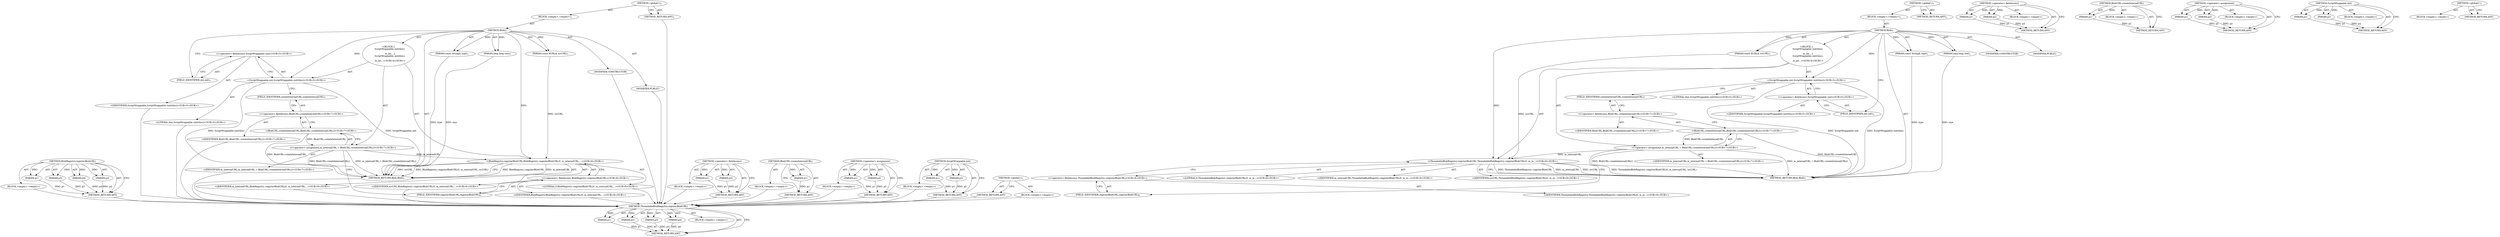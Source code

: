digraph "&lt;global&gt;" {
vulnerable_77 [label=<(METHOD,ThreadableBlobRegistry.registerBlobURL)>];
vulnerable_78 [label=<(PARAM,p1)>];
vulnerable_79 [label=<(PARAM,p2)>];
vulnerable_80 [label=<(PARAM,p3)>];
vulnerable_81 [label=<(PARAM,p4)>];
vulnerable_82 [label=<(BLOCK,&lt;empty&gt;,&lt;empty&gt;)>];
vulnerable_83 [label=<(METHOD_RETURN,ANY)>];
vulnerable_6 [label=<(METHOD,&lt;global&gt;)<SUB>1</SUB>>];
vulnerable_7 [label=<(BLOCK,&lt;empty&gt;,&lt;empty&gt;)<SUB>1</SUB>>];
vulnerable_8 [label=<(METHOD,Blob)<SUB>1</SUB>>];
vulnerable_9 [label=<(PARAM,const KURL&amp; srcURL)<SUB>1</SUB>>];
vulnerable_10 [label=<(PARAM,const String&amp; type)<SUB>1</SUB>>];
vulnerable_11 [label=<(PARAM,long long size)<SUB>1</SUB>>];
vulnerable_12 [label="<(BLOCK,{
    ScriptWrappable::init(this);
 
     m_int...,{
    ScriptWrappable::init(this);
 
     m_int...)<SUB>4</SUB>>"];
vulnerable_13 [label="<(ScriptWrappable.init,ScriptWrappable::init(this))<SUB>5</SUB>>"];
vulnerable_14 [label="<(&lt;operator&gt;.fieldAccess,ScriptWrappable::init)<SUB>5</SUB>>"];
vulnerable_15 [label="<(IDENTIFIER,ScriptWrappable,ScriptWrappable::init(this))<SUB>5</SUB>>"];
vulnerable_16 [label=<(FIELD_IDENTIFIER,init,init)<SUB>5</SUB>>];
vulnerable_17 [label="<(LITERAL,this,ScriptWrappable::init(this))<SUB>5</SUB>>"];
vulnerable_18 [label="<(&lt;operator&gt;.assignment,m_internalURL = BlobURL::createInternalURL())<SUB>7</SUB>>"];
vulnerable_19 [label="<(IDENTIFIER,m_internalURL,m_internalURL = BlobURL::createInternalURL())<SUB>7</SUB>>"];
vulnerable_20 [label="<(BlobURL.createInternalURL,BlobURL::createInternalURL())<SUB>7</SUB>>"];
vulnerable_21 [label="<(&lt;operator&gt;.fieldAccess,BlobURL::createInternalURL)<SUB>7</SUB>>"];
vulnerable_22 [label="<(IDENTIFIER,BlobURL,BlobURL::createInternalURL())<SUB>7</SUB>>"];
vulnerable_23 [label=<(FIELD_IDENTIFIER,createInternalURL,createInternalURL)<SUB>7</SUB>>];
vulnerable_24 [label="<(ThreadableBlobRegistry.registerBlobURL,ThreadableBlobRegistry::registerBlobURL(0, m_in...)<SUB>8</SUB>>"];
vulnerable_25 [label="<(&lt;operator&gt;.fieldAccess,ThreadableBlobRegistry::registerBlobURL)<SUB>8</SUB>>"];
vulnerable_26 [label="<(IDENTIFIER,ThreadableBlobRegistry,ThreadableBlobRegistry::registerBlobURL(0, m_in...)<SUB>8</SUB>>"];
vulnerable_27 [label=<(FIELD_IDENTIFIER,registerBlobURL,registerBlobURL)<SUB>8</SUB>>];
vulnerable_28 [label="<(LITERAL,0,ThreadableBlobRegistry::registerBlobURL(0, m_in...)<SUB>8</SUB>>"];
vulnerable_29 [label="<(IDENTIFIER,m_internalURL,ThreadableBlobRegistry::registerBlobURL(0, m_in...)<SUB>8</SUB>>"];
vulnerable_30 [label="<(IDENTIFIER,srcURL,ThreadableBlobRegistry::registerBlobURL(0, m_in...)<SUB>8</SUB>>"];
vulnerable_31 [label=<(MODIFIER,CONSTRUCTOR)>];
vulnerable_32 [label=<(MODIFIER,PUBLIC)>];
vulnerable_33 [label=<(METHOD_RETURN,Blob.Blob)<SUB>1</SUB>>];
vulnerable_35 [label=<(METHOD_RETURN,ANY)<SUB>1</SUB>>];
vulnerable_63 [label=<(METHOD,&lt;operator&gt;.fieldAccess)>];
vulnerable_64 [label=<(PARAM,p1)>];
vulnerable_65 [label=<(PARAM,p2)>];
vulnerable_66 [label=<(BLOCK,&lt;empty&gt;,&lt;empty&gt;)>];
vulnerable_67 [label=<(METHOD_RETURN,ANY)>];
vulnerable_73 [label=<(METHOD,BlobURL.createInternalURL)>];
vulnerable_74 [label=<(PARAM,p1)>];
vulnerable_75 [label=<(BLOCK,&lt;empty&gt;,&lt;empty&gt;)>];
vulnerable_76 [label=<(METHOD_RETURN,ANY)>];
vulnerable_68 [label=<(METHOD,&lt;operator&gt;.assignment)>];
vulnerable_69 [label=<(PARAM,p1)>];
vulnerable_70 [label=<(PARAM,p2)>];
vulnerable_71 [label=<(BLOCK,&lt;empty&gt;,&lt;empty&gt;)>];
vulnerable_72 [label=<(METHOD_RETURN,ANY)>];
vulnerable_58 [label=<(METHOD,ScriptWrappable.init)>];
vulnerable_59 [label=<(PARAM,p1)>];
vulnerable_60 [label=<(PARAM,p2)>];
vulnerable_61 [label=<(BLOCK,&lt;empty&gt;,&lt;empty&gt;)>];
vulnerable_62 [label=<(METHOD_RETURN,ANY)>];
vulnerable_52 [label=<(METHOD,&lt;global&gt;)<SUB>1</SUB>>];
vulnerable_53 [label=<(BLOCK,&lt;empty&gt;,&lt;empty&gt;)>];
vulnerable_54 [label=<(METHOD_RETURN,ANY)>];
fixed_77 [label=<(METHOD,BlobRegistry.registerBlobURL)>];
fixed_78 [label=<(PARAM,p1)>];
fixed_79 [label=<(PARAM,p2)>];
fixed_80 [label=<(PARAM,p3)>];
fixed_81 [label=<(PARAM,p4)>];
fixed_82 [label=<(BLOCK,&lt;empty&gt;,&lt;empty&gt;)>];
fixed_83 [label=<(METHOD_RETURN,ANY)>];
fixed_6 [label=<(METHOD,&lt;global&gt;)<SUB>1</SUB>>];
fixed_7 [label=<(BLOCK,&lt;empty&gt;,&lt;empty&gt;)<SUB>1</SUB>>];
fixed_8 [label=<(METHOD,Blob)<SUB>1</SUB>>];
fixed_9 [label=<(PARAM,const KURL&amp; srcURL)<SUB>1</SUB>>];
fixed_10 [label=<(PARAM,const String&amp; type)<SUB>1</SUB>>];
fixed_11 [label=<(PARAM,long long size)<SUB>1</SUB>>];
fixed_12 [label="<(BLOCK,{
    ScriptWrappable::init(this);
 
     m_int...,{
    ScriptWrappable::init(this);
 
     m_int...)<SUB>4</SUB>>"];
fixed_13 [label="<(ScriptWrappable.init,ScriptWrappable::init(this))<SUB>5</SUB>>"];
fixed_14 [label="<(&lt;operator&gt;.fieldAccess,ScriptWrappable::init)<SUB>5</SUB>>"];
fixed_15 [label="<(IDENTIFIER,ScriptWrappable,ScriptWrappable::init(this))<SUB>5</SUB>>"];
fixed_16 [label=<(FIELD_IDENTIFIER,init,init)<SUB>5</SUB>>];
fixed_17 [label="<(LITERAL,this,ScriptWrappable::init(this))<SUB>5</SUB>>"];
fixed_18 [label="<(&lt;operator&gt;.assignment,m_internalURL = BlobURL::createInternalURL())<SUB>7</SUB>>"];
fixed_19 [label="<(IDENTIFIER,m_internalURL,m_internalURL = BlobURL::createInternalURL())<SUB>7</SUB>>"];
fixed_20 [label="<(BlobURL.createInternalURL,BlobURL::createInternalURL())<SUB>7</SUB>>"];
fixed_21 [label="<(&lt;operator&gt;.fieldAccess,BlobURL::createInternalURL)<SUB>7</SUB>>"];
fixed_22 [label="<(IDENTIFIER,BlobURL,BlobURL::createInternalURL())<SUB>7</SUB>>"];
fixed_23 [label=<(FIELD_IDENTIFIER,createInternalURL,createInternalURL)<SUB>7</SUB>>];
fixed_24 [label="<(BlobRegistry.registerBlobURL,BlobRegistry::registerBlobURL(0, m_internalURL,...)<SUB>8</SUB>>"];
fixed_25 [label="<(&lt;operator&gt;.fieldAccess,BlobRegistry::registerBlobURL)<SUB>8</SUB>>"];
fixed_26 [label="<(IDENTIFIER,BlobRegistry,BlobRegistry::registerBlobURL(0, m_internalURL,...)<SUB>8</SUB>>"];
fixed_27 [label=<(FIELD_IDENTIFIER,registerBlobURL,registerBlobURL)<SUB>8</SUB>>];
fixed_28 [label="<(LITERAL,0,BlobRegistry::registerBlobURL(0, m_internalURL,...)<SUB>8</SUB>>"];
fixed_29 [label="<(IDENTIFIER,m_internalURL,BlobRegistry::registerBlobURL(0, m_internalURL,...)<SUB>8</SUB>>"];
fixed_30 [label="<(IDENTIFIER,srcURL,BlobRegistry::registerBlobURL(0, m_internalURL,...)<SUB>8</SUB>>"];
fixed_31 [label=<(MODIFIER,CONSTRUCTOR)>];
fixed_32 [label=<(MODIFIER,PUBLIC)>];
fixed_33 [label=<(METHOD_RETURN,Blob.Blob)<SUB>1</SUB>>];
fixed_35 [label=<(METHOD_RETURN,ANY)<SUB>1</SUB>>];
fixed_63 [label=<(METHOD,&lt;operator&gt;.fieldAccess)>];
fixed_64 [label=<(PARAM,p1)>];
fixed_65 [label=<(PARAM,p2)>];
fixed_66 [label=<(BLOCK,&lt;empty&gt;,&lt;empty&gt;)>];
fixed_67 [label=<(METHOD_RETURN,ANY)>];
fixed_73 [label=<(METHOD,BlobURL.createInternalURL)>];
fixed_74 [label=<(PARAM,p1)>];
fixed_75 [label=<(BLOCK,&lt;empty&gt;,&lt;empty&gt;)>];
fixed_76 [label=<(METHOD_RETURN,ANY)>];
fixed_68 [label=<(METHOD,&lt;operator&gt;.assignment)>];
fixed_69 [label=<(PARAM,p1)>];
fixed_70 [label=<(PARAM,p2)>];
fixed_71 [label=<(BLOCK,&lt;empty&gt;,&lt;empty&gt;)>];
fixed_72 [label=<(METHOD_RETURN,ANY)>];
fixed_58 [label=<(METHOD,ScriptWrappable.init)>];
fixed_59 [label=<(PARAM,p1)>];
fixed_60 [label=<(PARAM,p2)>];
fixed_61 [label=<(BLOCK,&lt;empty&gt;,&lt;empty&gt;)>];
fixed_62 [label=<(METHOD_RETURN,ANY)>];
fixed_52 [label=<(METHOD,&lt;global&gt;)<SUB>1</SUB>>];
fixed_53 [label=<(BLOCK,&lt;empty&gt;,&lt;empty&gt;)>];
fixed_54 [label=<(METHOD_RETURN,ANY)>];
vulnerable_77 -> vulnerable_78  [key=0, label="AST: "];
vulnerable_77 -> vulnerable_78  [key=1, label="DDG: "];
vulnerable_77 -> vulnerable_82  [key=0, label="AST: "];
vulnerable_77 -> vulnerable_79  [key=0, label="AST: "];
vulnerable_77 -> vulnerable_79  [key=1, label="DDG: "];
vulnerable_77 -> vulnerable_83  [key=0, label="AST: "];
vulnerable_77 -> vulnerable_83  [key=1, label="CFG: "];
vulnerable_77 -> vulnerable_80  [key=0, label="AST: "];
vulnerable_77 -> vulnerable_80  [key=1, label="DDG: "];
vulnerable_77 -> vulnerable_81  [key=0, label="AST: "];
vulnerable_77 -> vulnerable_81  [key=1, label="DDG: "];
vulnerable_78 -> vulnerable_83  [key=0, label="DDG: p1"];
vulnerable_79 -> vulnerable_83  [key=0, label="DDG: p2"];
vulnerable_80 -> vulnerable_83  [key=0, label="DDG: p3"];
vulnerable_81 -> vulnerable_83  [key=0, label="DDG: p4"];
vulnerable_6 -> vulnerable_7  [key=0, label="AST: "];
vulnerable_6 -> vulnerable_35  [key=0, label="AST: "];
vulnerable_6 -> vulnerable_35  [key=1, label="CFG: "];
vulnerable_7 -> vulnerable_8  [key=0, label="AST: "];
vulnerable_8 -> vulnerable_9  [key=0, label="AST: "];
vulnerable_8 -> vulnerable_9  [key=1, label="DDG: "];
vulnerable_8 -> vulnerable_10  [key=0, label="AST: "];
vulnerable_8 -> vulnerable_10  [key=1, label="DDG: "];
vulnerable_8 -> vulnerable_11  [key=0, label="AST: "];
vulnerable_8 -> vulnerable_11  [key=1, label="DDG: "];
vulnerable_8 -> vulnerable_12  [key=0, label="AST: "];
vulnerable_8 -> vulnerable_31  [key=0, label="AST: "];
vulnerable_8 -> vulnerable_32  [key=0, label="AST: "];
vulnerable_8 -> vulnerable_33  [key=0, label="AST: "];
vulnerable_8 -> vulnerable_16  [key=0, label="CFG: "];
vulnerable_8 -> vulnerable_13  [key=0, label="DDG: "];
vulnerable_8 -> vulnerable_24  [key=0, label="DDG: "];
vulnerable_9 -> vulnerable_24  [key=0, label="DDG: srcURL"];
vulnerable_10 -> vulnerable_33  [key=0, label="DDG: type"];
vulnerable_11 -> vulnerable_33  [key=0, label="DDG: size"];
vulnerable_12 -> vulnerable_13  [key=0, label="AST: "];
vulnerable_12 -> vulnerable_18  [key=0, label="AST: "];
vulnerable_12 -> vulnerable_24  [key=0, label="AST: "];
vulnerable_13 -> vulnerable_14  [key=0, label="AST: "];
vulnerable_13 -> vulnerable_17  [key=0, label="AST: "];
vulnerable_13 -> vulnerable_23  [key=0, label="CFG: "];
vulnerable_13 -> vulnerable_33  [key=0, label="DDG: ScriptWrappable::init"];
vulnerable_13 -> vulnerable_33  [key=1, label="DDG: ScriptWrappable::init(this)"];
vulnerable_14 -> vulnerable_15  [key=0, label="AST: "];
vulnerable_14 -> vulnerable_16  [key=0, label="AST: "];
vulnerable_14 -> vulnerable_13  [key=0, label="CFG: "];
vulnerable_16 -> vulnerable_14  [key=0, label="CFG: "];
vulnerable_18 -> vulnerable_19  [key=0, label="AST: "];
vulnerable_18 -> vulnerable_20  [key=0, label="AST: "];
vulnerable_18 -> vulnerable_27  [key=0, label="CFG: "];
vulnerable_18 -> vulnerable_33  [key=0, label="DDG: BlobURL::createInternalURL()"];
vulnerable_18 -> vulnerable_33  [key=1, label="DDG: m_internalURL = BlobURL::createInternalURL()"];
vulnerable_18 -> vulnerable_24  [key=0, label="DDG: m_internalURL"];
vulnerable_20 -> vulnerable_21  [key=0, label="AST: "];
vulnerable_20 -> vulnerable_18  [key=0, label="CFG: "];
vulnerable_20 -> vulnerable_18  [key=1, label="DDG: BlobURL::createInternalURL"];
vulnerable_20 -> vulnerable_33  [key=0, label="DDG: BlobURL::createInternalURL"];
vulnerable_21 -> vulnerable_22  [key=0, label="AST: "];
vulnerable_21 -> vulnerable_23  [key=0, label="AST: "];
vulnerable_21 -> vulnerable_20  [key=0, label="CFG: "];
vulnerable_23 -> vulnerable_21  [key=0, label="CFG: "];
vulnerable_24 -> vulnerable_25  [key=0, label="AST: "];
vulnerable_24 -> vulnerable_28  [key=0, label="AST: "];
vulnerable_24 -> vulnerable_29  [key=0, label="AST: "];
vulnerable_24 -> vulnerable_30  [key=0, label="AST: "];
vulnerable_24 -> vulnerable_33  [key=0, label="CFG: "];
vulnerable_24 -> vulnerable_33  [key=1, label="DDG: ThreadableBlobRegistry::registerBlobURL"];
vulnerable_24 -> vulnerable_33  [key=2, label="DDG: m_internalURL"];
vulnerable_24 -> vulnerable_33  [key=3, label="DDG: srcURL"];
vulnerable_24 -> vulnerable_33  [key=4, label="DDG: ThreadableBlobRegistry::registerBlobURL(0, m_internalURL, srcURL)"];
vulnerable_25 -> vulnerable_26  [key=0, label="AST: "];
vulnerable_25 -> vulnerable_27  [key=0, label="AST: "];
vulnerable_25 -> vulnerable_24  [key=0, label="CFG: "];
vulnerable_27 -> vulnerable_25  [key=0, label="CFG: "];
vulnerable_63 -> vulnerable_64  [key=0, label="AST: "];
vulnerable_63 -> vulnerable_64  [key=1, label="DDG: "];
vulnerable_63 -> vulnerable_66  [key=0, label="AST: "];
vulnerable_63 -> vulnerable_65  [key=0, label="AST: "];
vulnerable_63 -> vulnerable_65  [key=1, label="DDG: "];
vulnerable_63 -> vulnerable_67  [key=0, label="AST: "];
vulnerable_63 -> vulnerable_67  [key=1, label="CFG: "];
vulnerable_64 -> vulnerable_67  [key=0, label="DDG: p1"];
vulnerable_65 -> vulnerable_67  [key=0, label="DDG: p2"];
vulnerable_73 -> vulnerable_74  [key=0, label="AST: "];
vulnerable_73 -> vulnerable_74  [key=1, label="DDG: "];
vulnerable_73 -> vulnerable_75  [key=0, label="AST: "];
vulnerable_73 -> vulnerable_76  [key=0, label="AST: "];
vulnerable_73 -> vulnerable_76  [key=1, label="CFG: "];
vulnerable_74 -> vulnerable_76  [key=0, label="DDG: p1"];
vulnerable_68 -> vulnerable_69  [key=0, label="AST: "];
vulnerable_68 -> vulnerable_69  [key=1, label="DDG: "];
vulnerable_68 -> vulnerable_71  [key=0, label="AST: "];
vulnerable_68 -> vulnerable_70  [key=0, label="AST: "];
vulnerable_68 -> vulnerable_70  [key=1, label="DDG: "];
vulnerable_68 -> vulnerable_72  [key=0, label="AST: "];
vulnerable_68 -> vulnerable_72  [key=1, label="CFG: "];
vulnerable_69 -> vulnerable_72  [key=0, label="DDG: p1"];
vulnerable_70 -> vulnerable_72  [key=0, label="DDG: p2"];
vulnerable_58 -> vulnerable_59  [key=0, label="AST: "];
vulnerable_58 -> vulnerable_59  [key=1, label="DDG: "];
vulnerable_58 -> vulnerable_61  [key=0, label="AST: "];
vulnerable_58 -> vulnerable_60  [key=0, label="AST: "];
vulnerable_58 -> vulnerable_60  [key=1, label="DDG: "];
vulnerable_58 -> vulnerable_62  [key=0, label="AST: "];
vulnerable_58 -> vulnerable_62  [key=1, label="CFG: "];
vulnerable_59 -> vulnerable_62  [key=0, label="DDG: p1"];
vulnerable_60 -> vulnerable_62  [key=0, label="DDG: p2"];
vulnerable_52 -> vulnerable_53  [key=0, label="AST: "];
vulnerable_52 -> vulnerable_54  [key=0, label="AST: "];
vulnerable_52 -> vulnerable_54  [key=1, label="CFG: "];
fixed_77 -> fixed_78  [key=0, label="AST: "];
fixed_77 -> fixed_78  [key=1, label="DDG: "];
fixed_77 -> fixed_82  [key=0, label="AST: "];
fixed_77 -> fixed_79  [key=0, label="AST: "];
fixed_77 -> fixed_79  [key=1, label="DDG: "];
fixed_77 -> fixed_83  [key=0, label="AST: "];
fixed_77 -> fixed_83  [key=1, label="CFG: "];
fixed_77 -> fixed_80  [key=0, label="AST: "];
fixed_77 -> fixed_80  [key=1, label="DDG: "];
fixed_77 -> fixed_81  [key=0, label="AST: "];
fixed_77 -> fixed_81  [key=1, label="DDG: "];
fixed_78 -> fixed_83  [key=0, label="DDG: p1"];
fixed_79 -> fixed_83  [key=0, label="DDG: p2"];
fixed_80 -> fixed_83  [key=0, label="DDG: p3"];
fixed_81 -> fixed_83  [key=0, label="DDG: p4"];
fixed_82 -> vulnerable_77  [key=0];
fixed_83 -> vulnerable_77  [key=0];
fixed_6 -> fixed_7  [key=0, label="AST: "];
fixed_6 -> fixed_35  [key=0, label="AST: "];
fixed_6 -> fixed_35  [key=1, label="CFG: "];
fixed_7 -> fixed_8  [key=0, label="AST: "];
fixed_8 -> fixed_9  [key=0, label="AST: "];
fixed_8 -> fixed_9  [key=1, label="DDG: "];
fixed_8 -> fixed_10  [key=0, label="AST: "];
fixed_8 -> fixed_10  [key=1, label="DDG: "];
fixed_8 -> fixed_11  [key=0, label="AST: "];
fixed_8 -> fixed_11  [key=1, label="DDG: "];
fixed_8 -> fixed_12  [key=0, label="AST: "];
fixed_8 -> fixed_31  [key=0, label="AST: "];
fixed_8 -> fixed_32  [key=0, label="AST: "];
fixed_8 -> fixed_33  [key=0, label="AST: "];
fixed_8 -> fixed_16  [key=0, label="CFG: "];
fixed_8 -> fixed_13  [key=0, label="DDG: "];
fixed_8 -> fixed_24  [key=0, label="DDG: "];
fixed_9 -> fixed_24  [key=0, label="DDG: srcURL"];
fixed_10 -> fixed_33  [key=0, label="DDG: type"];
fixed_11 -> fixed_33  [key=0, label="DDG: size"];
fixed_12 -> fixed_13  [key=0, label="AST: "];
fixed_12 -> fixed_18  [key=0, label="AST: "];
fixed_12 -> fixed_24  [key=0, label="AST: "];
fixed_13 -> fixed_14  [key=0, label="AST: "];
fixed_13 -> fixed_17  [key=0, label="AST: "];
fixed_13 -> fixed_23  [key=0, label="CFG: "];
fixed_13 -> fixed_33  [key=0, label="DDG: ScriptWrappable::init"];
fixed_13 -> fixed_33  [key=1, label="DDG: ScriptWrappable::init(this)"];
fixed_14 -> fixed_15  [key=0, label="AST: "];
fixed_14 -> fixed_16  [key=0, label="AST: "];
fixed_14 -> fixed_13  [key=0, label="CFG: "];
fixed_15 -> vulnerable_77  [key=0];
fixed_16 -> fixed_14  [key=0, label="CFG: "];
fixed_17 -> vulnerable_77  [key=0];
fixed_18 -> fixed_19  [key=0, label="AST: "];
fixed_18 -> fixed_20  [key=0, label="AST: "];
fixed_18 -> fixed_27  [key=0, label="CFG: "];
fixed_18 -> fixed_33  [key=0, label="DDG: BlobURL::createInternalURL()"];
fixed_18 -> fixed_33  [key=1, label="DDG: m_internalURL = BlobURL::createInternalURL()"];
fixed_18 -> fixed_24  [key=0, label="DDG: m_internalURL"];
fixed_19 -> vulnerable_77  [key=0];
fixed_20 -> fixed_21  [key=0, label="AST: "];
fixed_20 -> fixed_18  [key=0, label="CFG: "];
fixed_20 -> fixed_18  [key=1, label="DDG: BlobURL::createInternalURL"];
fixed_20 -> fixed_33  [key=0, label="DDG: BlobURL::createInternalURL"];
fixed_21 -> fixed_22  [key=0, label="AST: "];
fixed_21 -> fixed_23  [key=0, label="AST: "];
fixed_21 -> fixed_20  [key=0, label="CFG: "];
fixed_22 -> vulnerable_77  [key=0];
fixed_23 -> fixed_21  [key=0, label="CFG: "];
fixed_24 -> fixed_25  [key=0, label="AST: "];
fixed_24 -> fixed_28  [key=0, label="AST: "];
fixed_24 -> fixed_29  [key=0, label="AST: "];
fixed_24 -> fixed_30  [key=0, label="AST: "];
fixed_24 -> fixed_33  [key=0, label="CFG: "];
fixed_24 -> fixed_33  [key=1, label="DDG: BlobRegistry::registerBlobURL"];
fixed_24 -> fixed_33  [key=2, label="DDG: m_internalURL"];
fixed_24 -> fixed_33  [key=3, label="DDG: srcURL"];
fixed_24 -> fixed_33  [key=4, label="DDG: BlobRegistry::registerBlobURL(0, m_internalURL, srcURL)"];
fixed_25 -> fixed_26  [key=0, label="AST: "];
fixed_25 -> fixed_27  [key=0, label="AST: "];
fixed_25 -> fixed_24  [key=0, label="CFG: "];
fixed_26 -> vulnerable_77  [key=0];
fixed_27 -> fixed_25  [key=0, label="CFG: "];
fixed_28 -> vulnerable_77  [key=0];
fixed_29 -> vulnerable_77  [key=0];
fixed_30 -> vulnerable_77  [key=0];
fixed_31 -> vulnerable_77  [key=0];
fixed_32 -> vulnerable_77  [key=0];
fixed_33 -> vulnerable_77  [key=0];
fixed_35 -> vulnerable_77  [key=0];
fixed_63 -> fixed_64  [key=0, label="AST: "];
fixed_63 -> fixed_64  [key=1, label="DDG: "];
fixed_63 -> fixed_66  [key=0, label="AST: "];
fixed_63 -> fixed_65  [key=0, label="AST: "];
fixed_63 -> fixed_65  [key=1, label="DDG: "];
fixed_63 -> fixed_67  [key=0, label="AST: "];
fixed_63 -> fixed_67  [key=1, label="CFG: "];
fixed_64 -> fixed_67  [key=0, label="DDG: p1"];
fixed_65 -> fixed_67  [key=0, label="DDG: p2"];
fixed_66 -> vulnerable_77  [key=0];
fixed_67 -> vulnerable_77  [key=0];
fixed_73 -> fixed_74  [key=0, label="AST: "];
fixed_73 -> fixed_74  [key=1, label="DDG: "];
fixed_73 -> fixed_75  [key=0, label="AST: "];
fixed_73 -> fixed_76  [key=0, label="AST: "];
fixed_73 -> fixed_76  [key=1, label="CFG: "];
fixed_74 -> fixed_76  [key=0, label="DDG: p1"];
fixed_75 -> vulnerable_77  [key=0];
fixed_76 -> vulnerable_77  [key=0];
fixed_68 -> fixed_69  [key=0, label="AST: "];
fixed_68 -> fixed_69  [key=1, label="DDG: "];
fixed_68 -> fixed_71  [key=0, label="AST: "];
fixed_68 -> fixed_70  [key=0, label="AST: "];
fixed_68 -> fixed_70  [key=1, label="DDG: "];
fixed_68 -> fixed_72  [key=0, label="AST: "];
fixed_68 -> fixed_72  [key=1, label="CFG: "];
fixed_69 -> fixed_72  [key=0, label="DDG: p1"];
fixed_70 -> fixed_72  [key=0, label="DDG: p2"];
fixed_71 -> vulnerable_77  [key=0];
fixed_72 -> vulnerable_77  [key=0];
fixed_58 -> fixed_59  [key=0, label="AST: "];
fixed_58 -> fixed_59  [key=1, label="DDG: "];
fixed_58 -> fixed_61  [key=0, label="AST: "];
fixed_58 -> fixed_60  [key=0, label="AST: "];
fixed_58 -> fixed_60  [key=1, label="DDG: "];
fixed_58 -> fixed_62  [key=0, label="AST: "];
fixed_58 -> fixed_62  [key=1, label="CFG: "];
fixed_59 -> fixed_62  [key=0, label="DDG: p1"];
fixed_60 -> fixed_62  [key=0, label="DDG: p2"];
fixed_61 -> vulnerable_77  [key=0];
fixed_62 -> vulnerable_77  [key=0];
fixed_52 -> fixed_53  [key=0, label="AST: "];
fixed_52 -> fixed_54  [key=0, label="AST: "];
fixed_52 -> fixed_54  [key=1, label="CFG: "];
fixed_53 -> vulnerable_77  [key=0];
fixed_54 -> vulnerable_77  [key=0];
}
